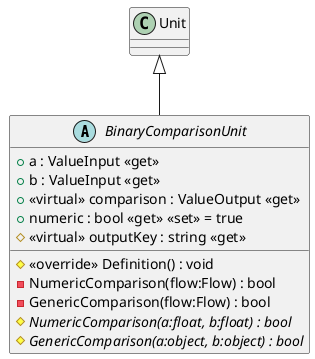 @startuml
abstract class BinaryComparisonUnit {
    + a : ValueInput <<get>>
    + b : ValueInput <<get>>
    + <<virtual>> comparison : ValueOutput <<get>>
    + numeric : bool <<get>> <<set>> = true
    # <<virtual>> outputKey : string <<get>>
    # <<override>> Definition() : void
    - NumericComparison(flow:Flow) : bool
    - GenericComparison(flow:Flow) : bool
    # {abstract} NumericComparison(a:float, b:float) : bool
    # {abstract} GenericComparison(a:object, b:object) : bool
}
Unit <|-- BinaryComparisonUnit
@enduml
